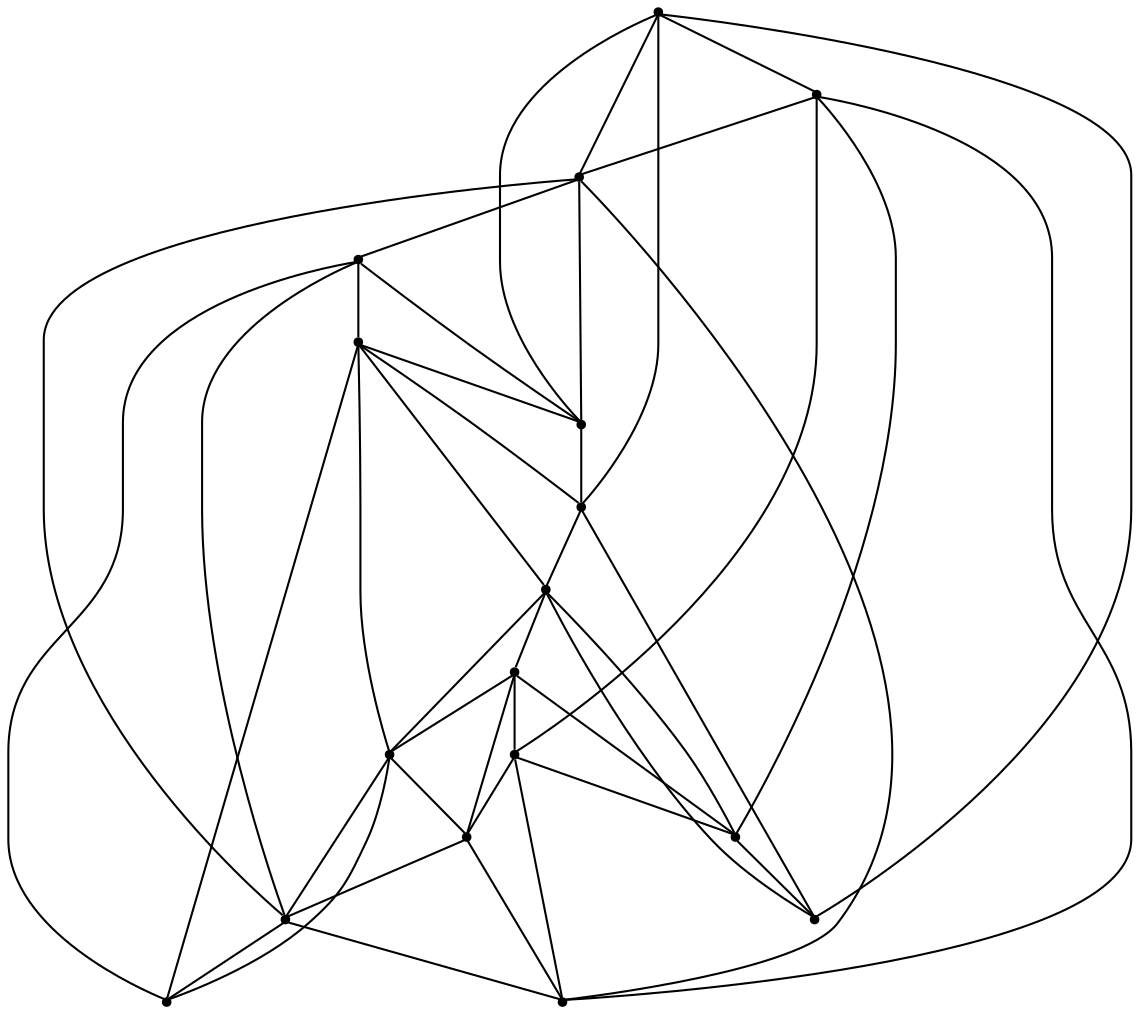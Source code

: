 graph {
  node [shape=point,comment="{\"directed\":false,\"doi\":\"10.1007/978-3-319-50106-2_13\",\"figure\":\"1 (1)\"}"]

  v0 [pos="1217.1834839104285,1306.155168659312"]
  v1 [pos="1091.2676068375713,1231.3983615980421"]
  v2 [pos="1181.2454086453577,1306.0718688530344"]
  v3 [pos="1117.1174432232874,1285.7397214810776"]
  v4 [pos="1127.6838670037305,1345.969296678087"]
  v5 [pos="1144.6490024918603,1305.2467556574175"]
  v6 [pos="1069.7245662912205,1332.2464484393317"]
  v7 [pos="1091.3780599191125,1381.6620555029106"]
  v8 [pos="1067.0449344723265,1353.4454224976826"]
  v9 [pos="1109.1891757162953,1306.155168659312"]
  v10 [pos="1114.4421513139014,1259.4836861300155"]
  v11 [pos="966.4414444788029,1305.7801287681477"]
  v12 [pos="1075.7567384621925,1275.088156176069"]
  v13 [pos="1036.6547101948313,1305.2467556574175"]
  v14 [pos="1073.2490974160667,1306.0718688530344"]
  v15 [pos="1001.7721231780233,1306.155168659312"]
  v16 [pos="1028.288827197242,1287.3690911269227"]

  v0 -- v1 [id="-1",pos="1217.1834839104285,1306.155168659312 1091.2676068375713,1231.3983615980421 1091.2676068375713,1231.3983615980421 1091.2676068375713,1231.3983615980421"]
  v2 -- v3 [id="-2",pos="1181.2454086453577,1306.0718688530344 1117.1174432232874,1285.7397214810776 1117.1174432232874,1285.7397214810776 1117.1174432232874,1285.7397214810776"]
  v2 -- v4 [id="-3",pos="1181.2454086453577,1306.0718688530344 1127.6838670037305,1345.969296678087 1127.6838670037305,1345.969296678087 1127.6838670037305,1345.969296678087"]
  v5 -- v4 [id="-4",pos="1144.6490024918603,1305.2467556574175 1127.6838670037305,1345.969296678087 1127.6838670037305,1345.969296678087 1127.6838670037305,1345.969296678087"]
  v11 -- v7 [id="-5",pos="966.4414444788029,1305.7801287681477 1091.3780599191125,1381.6620555029106 1091.3780599191125,1381.6620555029106 1091.3780599191125,1381.6620555029106"]
  v11 -- v15 [id="-6",pos="966.4414444788029,1305.7801287681477 1001.7721231780233,1306.155168659312 1001.7721231780233,1306.155168659312 1001.7721231780233,1306.155168659312"]
  v15 -- v13 [id="-7",pos="1001.7721231780233,1306.155168659312 1036.6547101948313,1305.2467556574175 1036.6547101948313,1305.2467556574175 1036.6547101948313,1305.2467556574175"]
  v13 -- v14 [id="-8",pos="1036.6547101948313,1305.2467556574175 1073.2490974160667,1306.0718688530344 1073.2490974160667,1306.0718688530344 1073.2490974160667,1306.0718688530344"]
  v14 -- v9 [id="-9",pos="1073.2490974160667,1306.0718688530344 1109.1891757162953,1306.155168659312 1109.1891757162953,1306.155168659312 1109.1891757162953,1306.155168659312"]
  v9 -- v5 [id="-10",pos="1109.1891757162953,1306.155168659312 1144.6490024918603,1305.2467556574175 1144.6490024918603,1305.2467556574175 1144.6490024918603,1305.2467556574175"]
  v5 -- v2 [id="-11",pos="1144.6490024918603,1305.2467556574175 1181.2454086453577,1306.0718688530344 1181.2454086453577,1306.0718688530344 1181.2454086453577,1306.0718688530344"]
  v2 -- v0 [id="-12",pos="1181.2454086453577,1306.0718688530344 1217.1834839104285,1306.155168659312 1217.1834839104285,1306.155168659312 1217.1834839104285,1306.155168659312"]
  v11 -- v8 [id="-13",pos="966.4414444788029,1305.7801287681477 1067.0449344723265,1353.4454224976826 1067.0449344723265,1353.4454224976826 1067.0449344723265,1353.4454224976826"]
  v15 -- v6 [id="-14",pos="1001.7721231780233,1306.155168659312 1069.7245662912205,1332.2464484393317 1069.7245662912205,1332.2464484393317 1069.7245662912205,1332.2464484393317"]
  v15 -- v16 [id="-15",pos="1001.7721231780233,1306.155168659312 1028.288827197242,1287.3690911269227 1028.288827197242,1287.3690911269227 1028.288827197242,1287.3690911269227"]
  v16 -- v11 [id="-16",pos="1028.288827197242,1287.3690911269227 966.4414444788029,1305.7801287681477 966.4414444788029,1305.7801287681477 966.4414444788029,1305.7801287681477"]
  v16 -- v12 [id="-17",pos="1028.288827197242,1287.3690911269227 1075.7567384621925,1275.088156176069 1075.7567384621925,1275.088156176069 1075.7567384621925,1275.088156176069"]
  v16 -- v1 [id="-18",pos="1028.288827197242,1287.3690911269227 1091.2676068375713,1231.3983615980421 1091.2676068375713,1231.3983615980421 1091.2676068375713,1231.3983615980421"]
  v16 -- v13 [id="-19",pos="1028.288827197242,1287.3690911269227 1036.6547101948313,1305.2467556574175 1036.6547101948313,1305.2467556574175 1036.6547101948313,1305.2467556574175"]
  v8 -- v5 [id="-21",pos="1067.0449344723265,1353.4454224976826 1144.6490024918603,1305.2467556574175 1144.6490024918603,1305.2467556574175 1144.6490024918603,1305.2467556574175"]
  v8 -- v7 [id="-22",pos="1067.0449344723265,1353.4454224976826 1091.3780599191125,1381.6620555029106 1091.3780599191125,1381.6620555029106 1091.3780599191125,1381.6620555029106"]
  v8 -- v15 [id="-23",pos="1067.0449344723265,1353.4454224976826 1001.7721231780233,1306.155168659312 1001.7721231780233,1306.155168659312 1001.7721231780233,1306.155168659312"]
  v6 -- v9 [id="-24",pos="1069.7245662912205,1332.2464484393317 1109.1891757162953,1306.155168659312 1109.1891757162953,1306.155168659312 1109.1891757162953,1306.155168659312"]
  v6 -- v13 [id="-25",pos="1069.7245662912205,1332.2464484393317 1036.6547101948313,1305.2467556574175 1036.6547101948313,1305.2467556574175 1036.6547101948313,1305.2467556574175"]
  v6 -- v8 [id="-26",pos="1069.7245662912205,1332.2464484393317 1067.0449344723265,1353.4454224976826 1067.0449344723265,1353.4454224976826 1067.0449344723265,1353.4454224976826"]
  v14 -- v12 [id="-27",pos="1073.2490974160667,1306.0718688530344 1075.7567384621925,1275.088156176069 1075.7567384621925,1275.088156176069 1075.7567384621925,1275.088156176069"]
  v14 -- v10 [id="-28",pos="1073.2490974160667,1306.0718688530344 1114.4421513139014,1259.4836861300155 1114.4421513139014,1259.4836861300155 1114.4421513139014,1259.4836861300155"]
  v14 -- v6 [id="-29",pos="1073.2490974160667,1306.0718688530344 1069.7245662912205,1332.2464484393317 1069.7245662912205,1332.2464484393317 1069.7245662912205,1332.2464484393317"]
  v14 -- v3 [id="-30",pos="1073.2490974160667,1306.0718688530344 1117.1174432232874,1285.7397214810776 1117.1174432232874,1285.7397214810776 1117.1174432232874,1285.7397214810776"]
  v12 -- v10 [id="-31",pos="1075.7567384621925,1275.088156176069 1114.4421513139014,1259.4836861300155 1114.4421513139014,1259.4836861300155 1114.4421513139014,1259.4836861300155"]
  v12 -- v13 [id="-32",pos="1075.7567384621925,1275.088156176069 1036.6547101948313,1305.2467556574175 1036.6547101948313,1305.2467556574175 1036.6547101948313,1305.2467556574175"]
  v5 -- v6 [id="-33",pos="1144.6490024918603,1305.2467556574175 1069.7245662912205,1332.2464484393317 1069.7245662912205,1332.2464484393317 1069.7245662912205,1332.2464484393317"]
  v4 -- v7 [id="-34",pos="1127.6838670037305,1345.969296678087 1091.3780599191125,1381.6620555029106 1091.3780599191125,1381.6620555029106 1091.3780599191125,1381.6620555029106"]
  v4 -- v0 [id="-35",pos="1127.6838670037305,1345.969296678087 1217.1834839104285,1306.155168659312 1217.1834839104285,1306.155168659312 1217.1834839104285,1306.155168659312"]
  v1 -- v12 [id="-36",pos="1091.2676068375713,1231.3983615980421 1075.7567384621925,1275.088156176069 1075.7567384621925,1275.088156176069 1075.7567384621925,1275.088156176069"]
  v1 -- v11 [id="-37",pos="1091.2676068375713,1231.3983615980421 966.4414444788029,1305.7801287681477 966.4414444788029,1305.7801287681477 966.4414444788029,1305.7801287681477"]
  v7 -- v0 [id="-38",pos="1091.3780599191125,1381.6620555029106 1217.1834839104285,1306.155168659312 1217.1834839104285,1306.155168659312 1217.1834839104285,1306.155168659312"]
  v1 -- v10 [id="-39",pos="1091.2676068375713,1231.3983615980421 1114.4421513139014,1259.4836861300155 1114.4421513139014,1259.4836861300155 1114.4421513139014,1259.4836861300155"]
  v4 -- v8 [id="-40",pos="1127.6838670037305,1345.969296678087 1067.0449344723265,1353.4454224976826 1067.0449344723265,1353.4454224976826 1067.0449344723265,1353.4454224976826"]
  v3 -- v5 [id="-41",pos="1117.1174432232874,1285.7397214810776 1144.6490024918603,1305.2467556574175 1144.6490024918603,1305.2467556574175 1144.6490024918603,1305.2467556574175"]
  v3 -- v9 [id="-43",pos="1117.1174432232874,1285.7397214810776 1109.1891757162953,1306.155168659312 1109.1891757162953,1306.155168659312 1109.1891757162953,1306.155168659312"]
  v10 -- v0 [id="-44",pos="1114.4421513139014,1259.4836861300155 1217.1834839104285,1306.155168659312 1217.1834839104285,1306.155168659312 1217.1834839104285,1306.155168659312"]
  v10 -- v3 [id="-45",pos="1114.4421513139014,1259.4836861300155 1117.1174432232874,1285.7397214810776 1117.1174432232874,1285.7397214810776 1117.1174432232874,1285.7397214810776"]
  v10 -- v2 [id="-46",pos="1114.4421513139014,1259.4836861300155 1181.2454086453577,1306.0718688530344 1181.2454086453577,1306.0718688530344 1181.2454086453577,1306.0718688530344"]
}